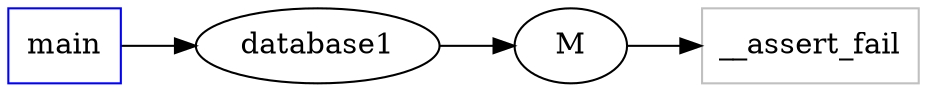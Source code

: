 digraph functioncalls {
rankdir=LR;

main [shape="box", color=blue];
__assert_fail [shape="box", color=grey];
M -> __assert_fail;
database1 -> M;
main -> database1;
}

